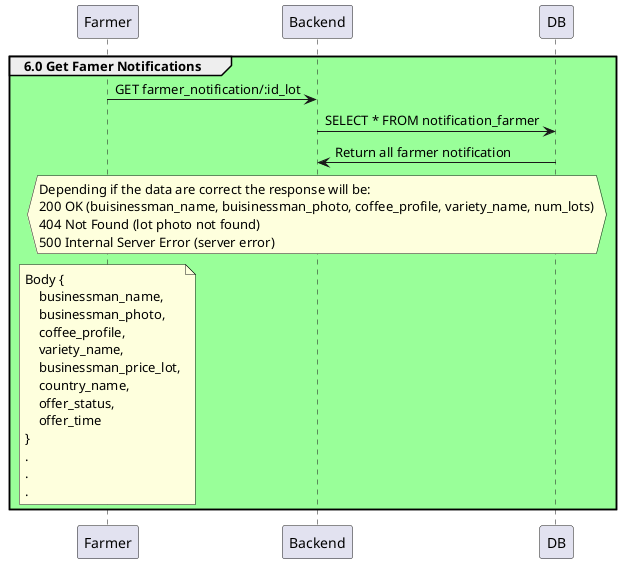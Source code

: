 @startuml

group #99FF99 6.0 Get Famer Notifications

    Farmer -> Backend: GET farmer_notification/:id_lot

    Backend -> DB: SELECT * FROM notification_farmer

    DB -> Backend: Return all farmer notification

    hnote over Backend
        Depending if the data are correct the response will be:
        200 OK (buisinessman_name, buisinessman_photo, coffee_profile, variety_name, num_lots)
        404 Not Found (lot photo not found)
        500 Internal Server Error (server error)
    endnote

    note over Farmer
        Body {
            businessman_name,
            businessman_photo,
            coffee_profile,
            variety_name, 
            businessman_price_lot,
            country_name,
            offer_status,
            offer_time
        }
        .
        .
        .
    endnote

end group

@enduml


